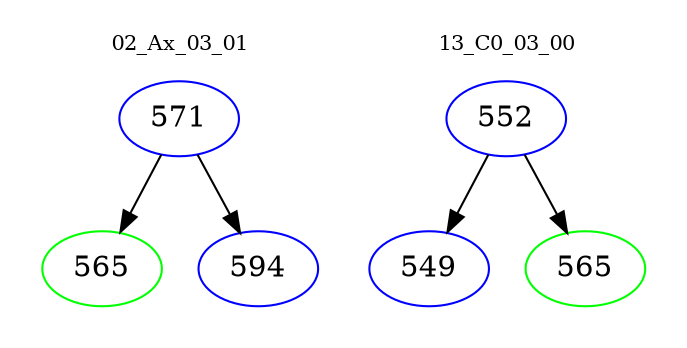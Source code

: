 digraph{
subgraph cluster_0 {
color = white
label = "02_Ax_03_01";
fontsize=10;
T0_571 [label="571", color="blue"]
T0_571 -> T0_565 [color="black"]
T0_565 [label="565", color="green"]
T0_571 -> T0_594 [color="black"]
T0_594 [label="594", color="blue"]
}
subgraph cluster_1 {
color = white
label = "13_C0_03_00";
fontsize=10;
T1_552 [label="552", color="blue"]
T1_552 -> T1_549 [color="black"]
T1_549 [label="549", color="blue"]
T1_552 -> T1_565 [color="black"]
T1_565 [label="565", color="green"]
}
}
